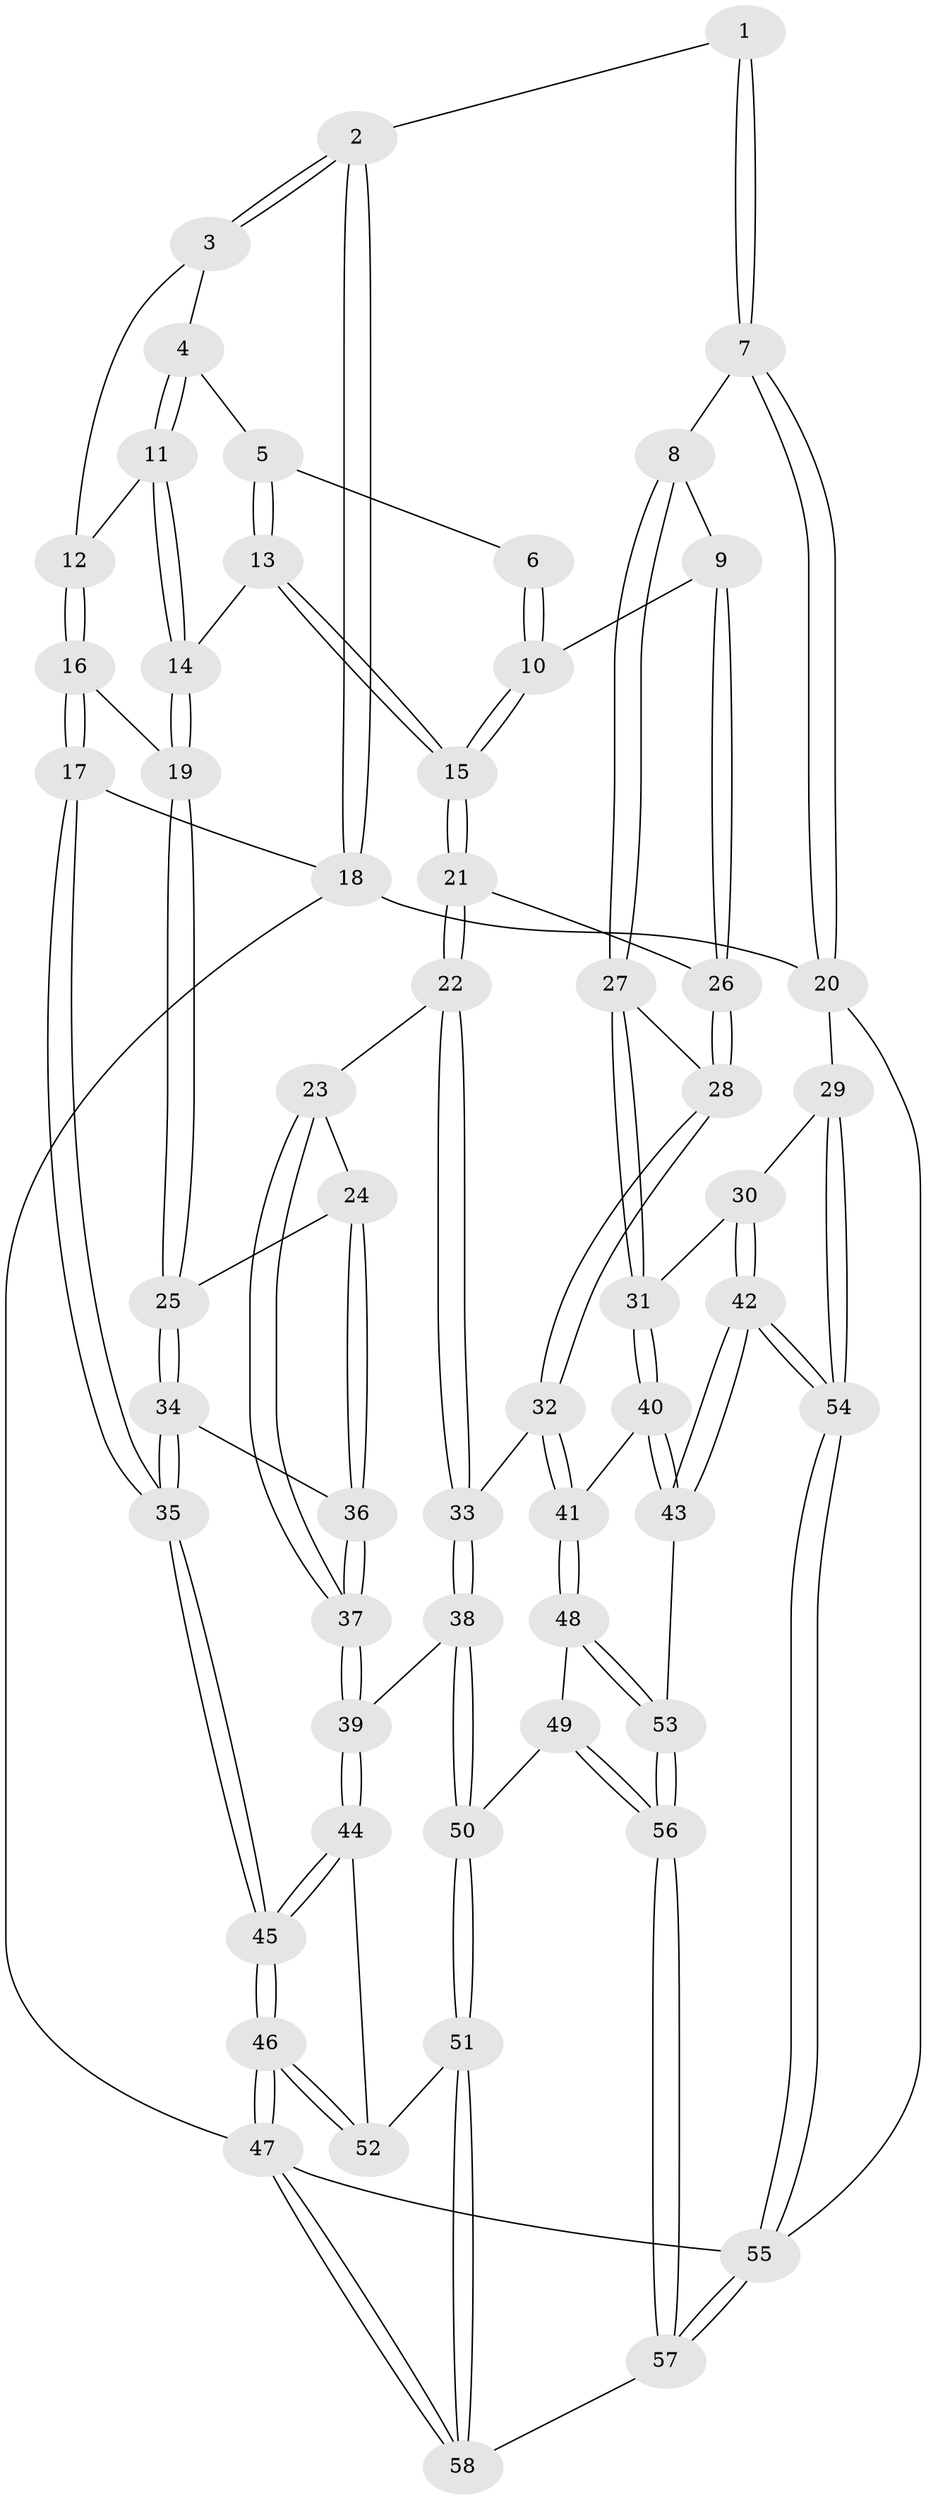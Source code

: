 // coarse degree distribution, {2: 0.07317073170731707, 3: 0.6341463414634146, 4: 0.2926829268292683}
// Generated by graph-tools (version 1.1) at 2025/38/03/04/25 23:38:24]
// undirected, 58 vertices, 142 edges
graph export_dot {
  node [color=gray90,style=filled];
  1 [pos="+0.4808712827239204+0"];
  2 [pos="+0+0"];
  3 [pos="+0.012123989847761028+0"];
  4 [pos="+0.2388117540884104+0.1283816750151912"];
  5 [pos="+0.4014554526745929+0.10387512137176909"];
  6 [pos="+0.42451636392107095+0.06704607265446573"];
  7 [pos="+1+0"];
  8 [pos="+0.9884159562576997+0.07418871201702858"];
  9 [pos="+0.6764740713818412+0.27605060096067363"];
  10 [pos="+0.656634783957462+0.27757052092983225"];
  11 [pos="+0.21891002163711232+0.252765107485796"];
  12 [pos="+0.11691203869689082+0.25761352510383173"];
  13 [pos="+0.4022185646687908+0.27269127383754616"];
  14 [pos="+0.28192363819943683+0.30932562439485384"];
  15 [pos="+0.475763875540803+0.3365192459047235"];
  16 [pos="+0.041925638234115055+0.37638099043121687"];
  17 [pos="+0+0.4525866119304881"];
  18 [pos="+0+0"];
  19 [pos="+0.2283046811312342+0.44467621764243737"];
  20 [pos="+1+0"];
  21 [pos="+0.46415789550141906+0.4375194260705819"];
  22 [pos="+0.43548512383216614+0.52824352334749"];
  23 [pos="+0.33031854078403694+0.5492000141787904"];
  24 [pos="+0.3116196976248293+0.5338247818018049"];
  25 [pos="+0.23886503514719662+0.4681930690674747"];
  26 [pos="+0.6684046481169011+0.45231821786510146"];
  27 [pos="+0.8500595347448618+0.5503182002623253"];
  28 [pos="+0.6922932616413461+0.5523328747712564"];
  29 [pos="+1+0.6689381401589095"];
  30 [pos="+0.9121908342010514+0.5933762295447521"];
  31 [pos="+0.8692801589744518+0.5776488248853543"];
  32 [pos="+0.6006865005456056+0.6290802631585775"];
  33 [pos="+0.5561531094688176+0.6289363574732167"];
  34 [pos="+0.04915871207329214+0.6166941428556308"];
  35 [pos="+0+0.6841963283449874"];
  36 [pos="+0.09984236965665436+0.6230071820374926"];
  37 [pos="+0.28541977840150495+0.6605214582015843"];
  38 [pos="+0.4833750423058486+0.7552904226319674"];
  39 [pos="+0.28408949074226425+0.7277566759775332"];
  40 [pos="+0.8601251285292228+0.6105254191715184"];
  41 [pos="+0.6994437037451161+0.7758680115923964"];
  42 [pos="+0.9596659394409724+0.9202694776281056"];
  43 [pos="+0.858823389022999+0.8525876866659824"];
  44 [pos="+0.2729481408456839+0.7483533389491512"];
  45 [pos="+0+0.7811516566162673"];
  46 [pos="+0+0.9632574508552807"];
  47 [pos="+0+1"];
  48 [pos="+0.7022023102145334+0.7844267823146861"];
  49 [pos="+0.6356809915488992+0.8592610353544591"];
  50 [pos="+0.4847537110548199+0.7752298737521535"];
  51 [pos="+0.4017787864523185+1"];
  52 [pos="+0.28830885995323374+0.861214425885255"];
  53 [pos="+0.8367436679870707+0.8486052867002531"];
  54 [pos="+1+1"];
  55 [pos="+1+1"];
  56 [pos="+0.5741664143051185+1"];
  57 [pos="+0.5226428061346173+1"];
  58 [pos="+0.42696873755783377+1"];
  1 -- 2;
  1 -- 7;
  1 -- 7;
  2 -- 3;
  2 -- 3;
  2 -- 18;
  2 -- 18;
  3 -- 4;
  3 -- 12;
  4 -- 5;
  4 -- 11;
  4 -- 11;
  5 -- 6;
  5 -- 13;
  5 -- 13;
  6 -- 10;
  6 -- 10;
  7 -- 8;
  7 -- 20;
  7 -- 20;
  8 -- 9;
  8 -- 27;
  8 -- 27;
  9 -- 10;
  9 -- 26;
  9 -- 26;
  10 -- 15;
  10 -- 15;
  11 -- 12;
  11 -- 14;
  11 -- 14;
  12 -- 16;
  12 -- 16;
  13 -- 14;
  13 -- 15;
  13 -- 15;
  14 -- 19;
  14 -- 19;
  15 -- 21;
  15 -- 21;
  16 -- 17;
  16 -- 17;
  16 -- 19;
  17 -- 18;
  17 -- 35;
  17 -- 35;
  18 -- 20;
  18 -- 47;
  19 -- 25;
  19 -- 25;
  20 -- 29;
  20 -- 55;
  21 -- 22;
  21 -- 22;
  21 -- 26;
  22 -- 23;
  22 -- 33;
  22 -- 33;
  23 -- 24;
  23 -- 37;
  23 -- 37;
  24 -- 25;
  24 -- 36;
  24 -- 36;
  25 -- 34;
  25 -- 34;
  26 -- 28;
  26 -- 28;
  27 -- 28;
  27 -- 31;
  27 -- 31;
  28 -- 32;
  28 -- 32;
  29 -- 30;
  29 -- 54;
  29 -- 54;
  30 -- 31;
  30 -- 42;
  30 -- 42;
  31 -- 40;
  31 -- 40;
  32 -- 33;
  32 -- 41;
  32 -- 41;
  33 -- 38;
  33 -- 38;
  34 -- 35;
  34 -- 35;
  34 -- 36;
  35 -- 45;
  35 -- 45;
  36 -- 37;
  36 -- 37;
  37 -- 39;
  37 -- 39;
  38 -- 39;
  38 -- 50;
  38 -- 50;
  39 -- 44;
  39 -- 44;
  40 -- 41;
  40 -- 43;
  40 -- 43;
  41 -- 48;
  41 -- 48;
  42 -- 43;
  42 -- 43;
  42 -- 54;
  42 -- 54;
  43 -- 53;
  44 -- 45;
  44 -- 45;
  44 -- 52;
  45 -- 46;
  45 -- 46;
  46 -- 47;
  46 -- 47;
  46 -- 52;
  46 -- 52;
  47 -- 58;
  47 -- 58;
  47 -- 55;
  48 -- 49;
  48 -- 53;
  48 -- 53;
  49 -- 50;
  49 -- 56;
  49 -- 56;
  50 -- 51;
  50 -- 51;
  51 -- 52;
  51 -- 58;
  51 -- 58;
  53 -- 56;
  53 -- 56;
  54 -- 55;
  54 -- 55;
  55 -- 57;
  55 -- 57;
  56 -- 57;
  56 -- 57;
  57 -- 58;
}
